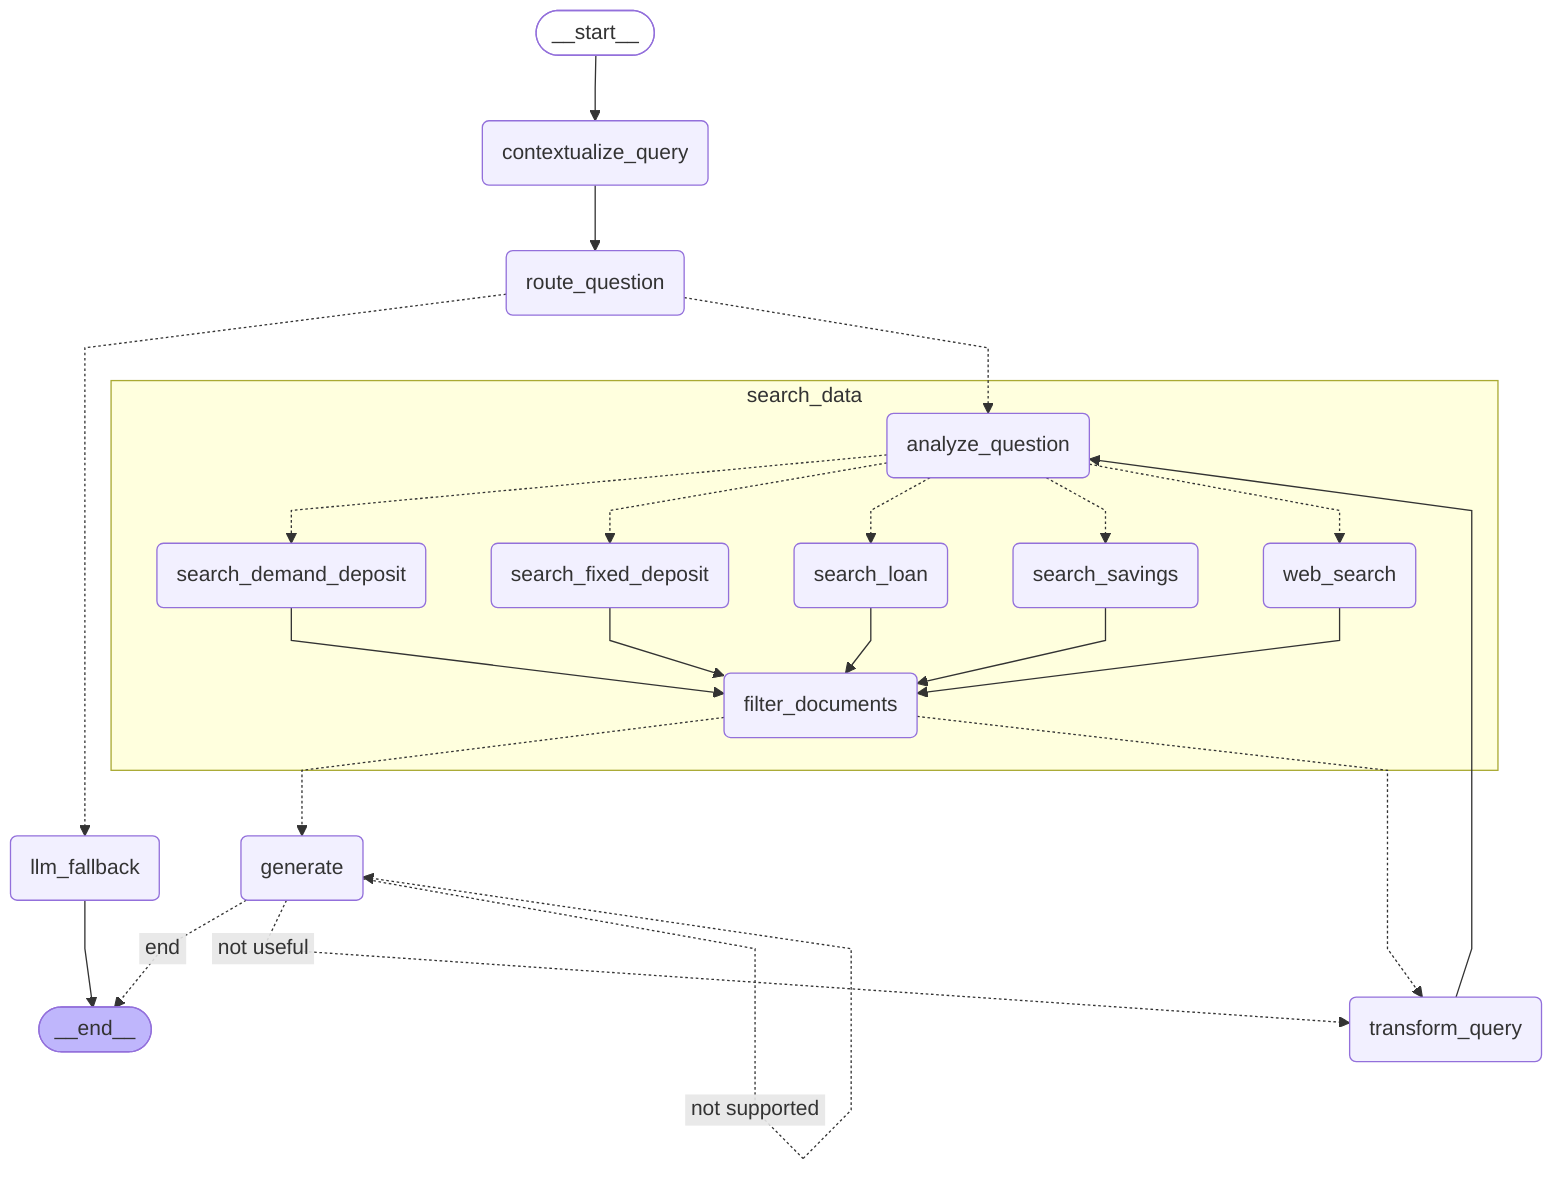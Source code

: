 ---
config:
  flowchart:
    curve: linear
---
graph TD;
	__start__([<p>__start__</p>]):::first
	contextualize_query(contextualize_query)
	route_question(route_question)
	llm_fallback(llm_fallback)
	generate(generate)
	transform_query(transform_query)
	__end__([<p>__end__</p>]):::last
	__start__ --> contextualize_query;
	contextualize_query --> route_question;
	generate -. &nbsp;end&nbsp; .-> __end__;
	generate -. &nbsp;not useful&nbsp; .-> transform_query;
	route_question -.-> llm_fallback;
	route_question -.-> search_data_analyze_question;
	search_data_filter_documents -.-> generate;
	search_data_filter_documents -.-> transform_query;
	transform_query --> search_data_analyze_question;
	llm_fallback --> __end__;
	generate -. &nbsp;not supported&nbsp; .-> generate;
	subgraph search_data
	search_data_analyze_question(analyze_question)
	search_data_search_fixed_deposit(search_fixed_deposit)
	search_data_search_demand_deposit(search_demand_deposit)
	search_data_search_loan(search_loan)
	search_data_search_savings(search_savings)
	search_data_web_search(web_search)
	search_data_filter_documents(filter_documents)
	search_data_analyze_question -.-> search_data_search_demand_deposit;
	search_data_analyze_question -.-> search_data_search_fixed_deposit;
	search_data_analyze_question -.-> search_data_search_loan;
	search_data_analyze_question -.-> search_data_search_savings;
	search_data_analyze_question -.-> search_data_web_search;
	search_data_search_demand_deposit --> search_data_filter_documents;
	search_data_search_fixed_deposit --> search_data_filter_documents;
	search_data_search_loan --> search_data_filter_documents;
	search_data_search_savings --> search_data_filter_documents;
	search_data_web_search --> search_data_filter_documents;
	end
	classDef default fill:#f2f0ff,line-height:1.2
	classDef first fill-opacity:0
	classDef last fill:#bfb6fc